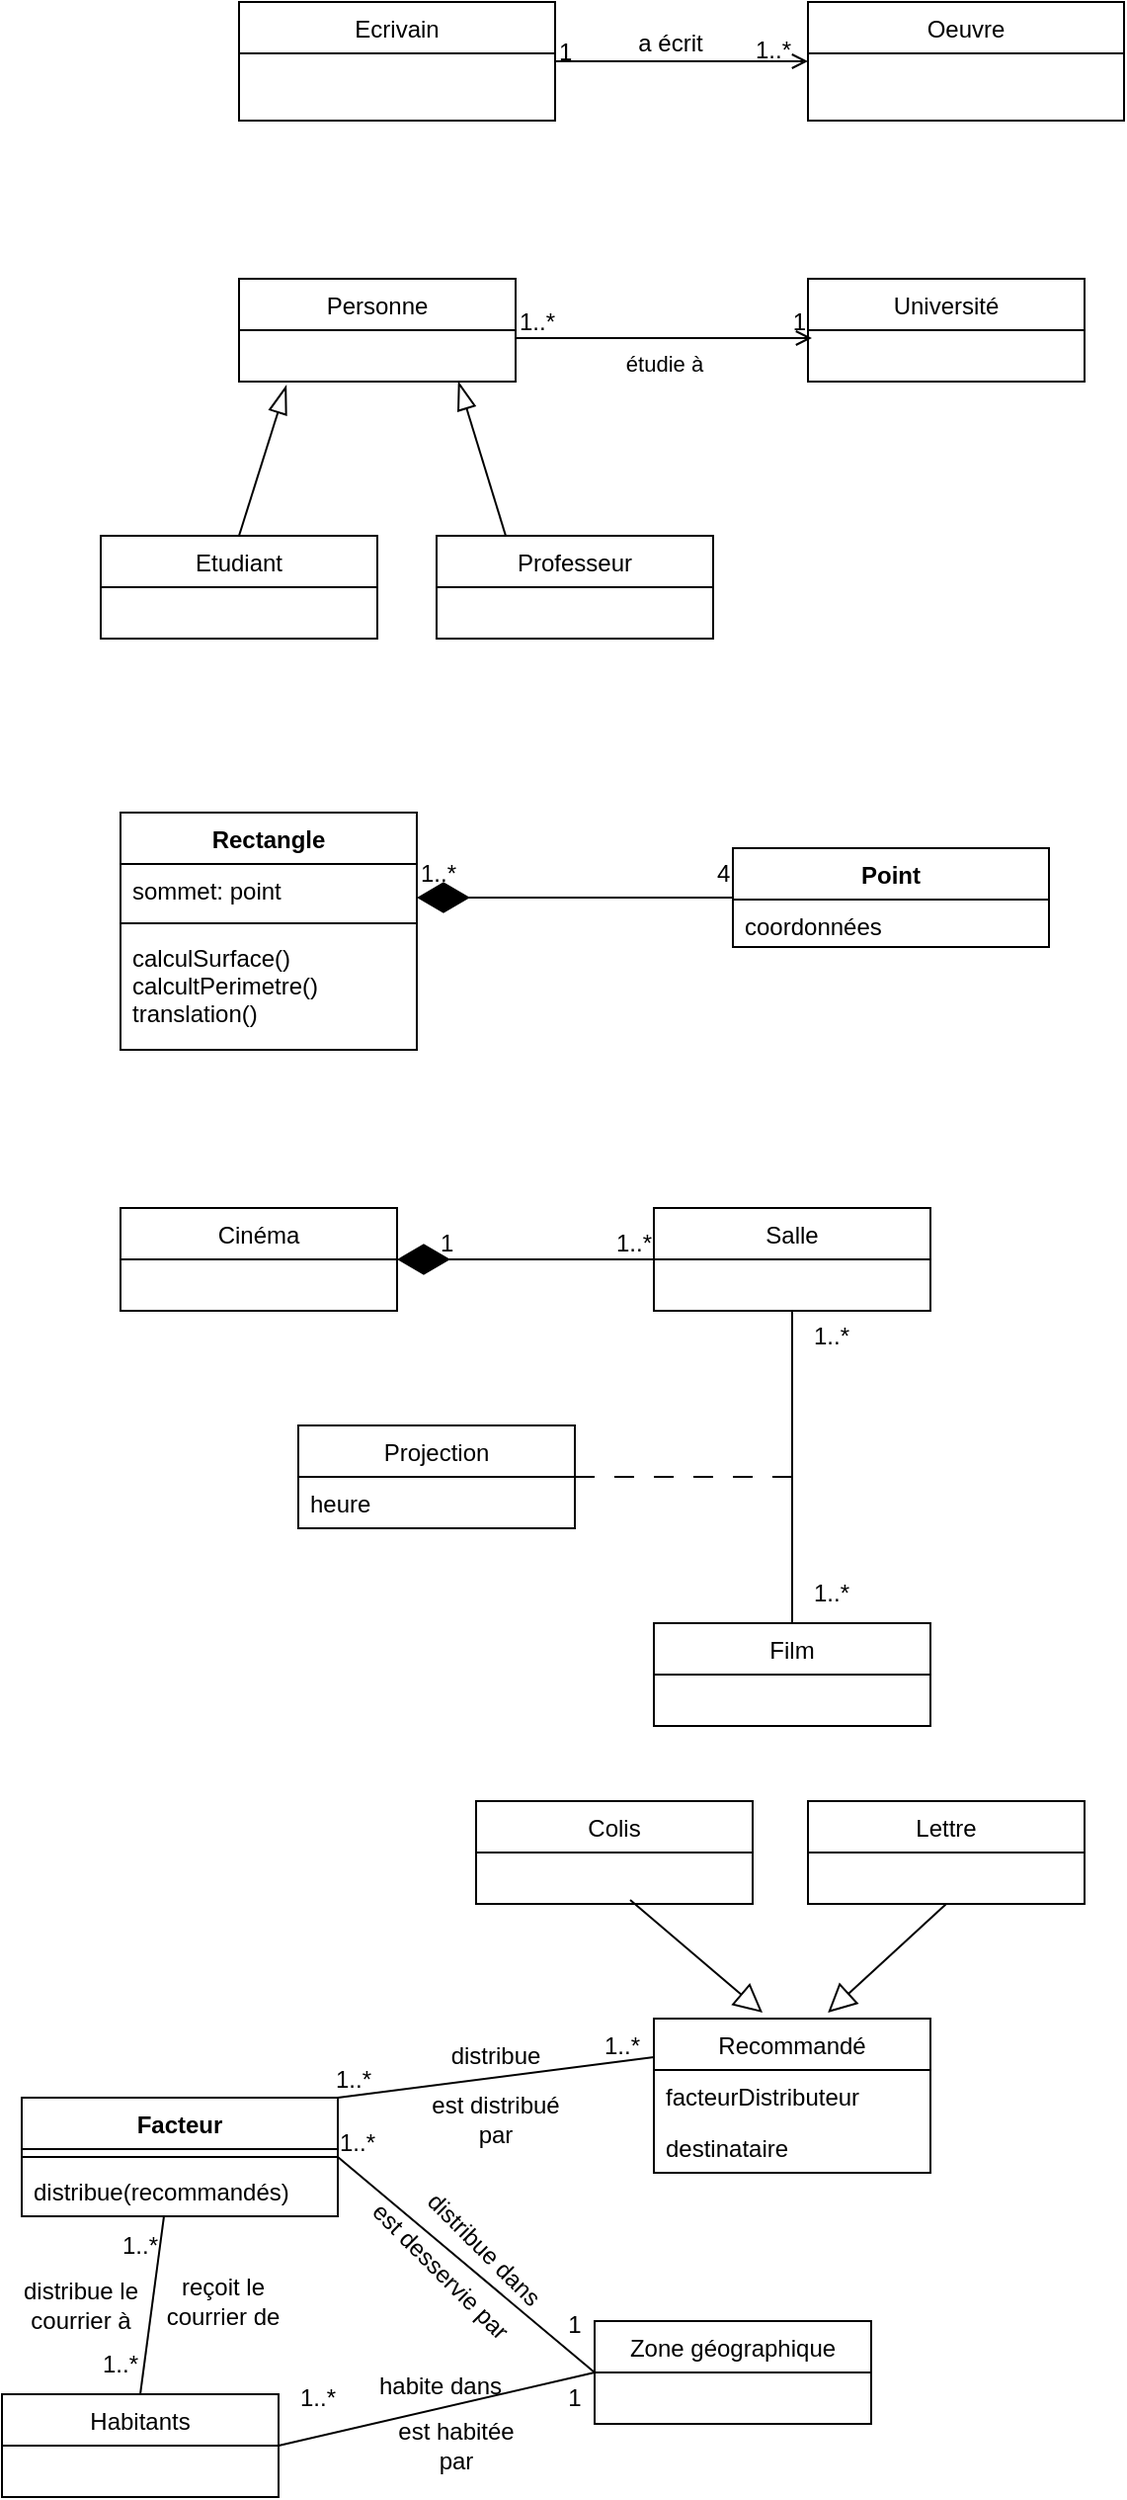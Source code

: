 <mxfile version="15.5.6" type="github">
  <diagram id="C5RBs43oDa-KdzZeNtuy" name="Page-1">
    <mxGraphModel dx="969" dy="465" grid="1" gridSize="10" guides="1" tooltips="1" connect="1" arrows="1" fold="1" page="1" pageScale="1" pageWidth="827" pageHeight="1169" math="0" shadow="0">
      <root>
        <mxCell id="WIyWlLk6GJQsqaUBKTNV-0" />
        <mxCell id="WIyWlLk6GJQsqaUBKTNV-1" parent="WIyWlLk6GJQsqaUBKTNV-0" />
        <mxCell id="zkfFHV4jXpPFQw0GAbJ--0" value="Ecrivain" style="swimlane;fontStyle=0;align=center;verticalAlign=top;childLayout=stackLayout;horizontal=1;startSize=26;horizontalStack=0;resizeParent=1;resizeLast=0;collapsible=1;marginBottom=0;rounded=0;shadow=0;strokeWidth=1;" parent="WIyWlLk6GJQsqaUBKTNV-1" vertex="1">
          <mxGeometry x="220" y="120" width="160" height="60" as="geometry">
            <mxRectangle x="230" y="140" width="160" height="26" as="alternateBounds" />
          </mxGeometry>
        </mxCell>
        <mxCell id="zkfFHV4jXpPFQw0GAbJ--17" value="Oeuvre" style="swimlane;fontStyle=0;align=center;verticalAlign=top;childLayout=stackLayout;horizontal=1;startSize=26;horizontalStack=0;resizeParent=1;resizeLast=0;collapsible=1;marginBottom=0;rounded=0;shadow=0;strokeWidth=1;" parent="WIyWlLk6GJQsqaUBKTNV-1" vertex="1">
          <mxGeometry x="508" y="120" width="160" height="60" as="geometry">
            <mxRectangle x="550" y="140" width="160" height="26" as="alternateBounds" />
          </mxGeometry>
        </mxCell>
        <mxCell id="zkfFHV4jXpPFQw0GAbJ--26" value="" style="endArrow=open;shadow=0;strokeWidth=1;rounded=0;endFill=0;edgeStyle=elbowEdgeStyle;elbow=vertical;" parent="WIyWlLk6GJQsqaUBKTNV-1" source="zkfFHV4jXpPFQw0GAbJ--0" target="zkfFHV4jXpPFQw0GAbJ--17" edge="1">
          <mxGeometry x="0.5" y="41" relative="1" as="geometry">
            <mxPoint x="380" y="192" as="sourcePoint" />
            <mxPoint x="540" y="192" as="targetPoint" />
            <mxPoint x="-40" y="32" as="offset" />
          </mxGeometry>
        </mxCell>
        <mxCell id="zkfFHV4jXpPFQw0GAbJ--27" value="1" style="resizable=0;align=left;verticalAlign=bottom;labelBackgroundColor=none;fontSize=12;" parent="zkfFHV4jXpPFQw0GAbJ--26" connectable="0" vertex="1">
          <mxGeometry x="-1" relative="1" as="geometry">
            <mxPoint y="4" as="offset" />
          </mxGeometry>
        </mxCell>
        <mxCell id="zkfFHV4jXpPFQw0GAbJ--28" value="1..*" style="resizable=0;align=right;verticalAlign=bottom;labelBackgroundColor=none;fontSize=12;" parent="zkfFHV4jXpPFQw0GAbJ--26" connectable="0" vertex="1">
          <mxGeometry x="1" relative="1" as="geometry">
            <mxPoint x="-7" y="3" as="offset" />
          </mxGeometry>
        </mxCell>
        <mxCell id="zkfFHV4jXpPFQw0GAbJ--29" value="a écrit" style="text;html=1;resizable=0;points=[];;align=center;verticalAlign=middle;labelBackgroundColor=none;rounded=0;shadow=0;strokeWidth=1;fontSize=12;" parent="zkfFHV4jXpPFQw0GAbJ--26" vertex="1" connectable="0">
          <mxGeometry x="0.5" y="49" relative="1" as="geometry">
            <mxPoint x="-38" y="40" as="offset" />
          </mxGeometry>
        </mxCell>
        <mxCell id="1n5dgI1MQ3kSGR1qK4vU-0" value="Personne" style="swimlane;fontStyle=0;childLayout=stackLayout;horizontal=1;startSize=26;fillColor=none;horizontalStack=0;resizeParent=1;resizeParentMax=0;resizeLast=0;collapsible=1;marginBottom=0;" vertex="1" parent="WIyWlLk6GJQsqaUBKTNV-1">
          <mxGeometry x="220" y="260" width="140" height="52" as="geometry" />
        </mxCell>
        <mxCell id="1n5dgI1MQ3kSGR1qK4vU-4" value="Université" style="swimlane;fontStyle=0;childLayout=stackLayout;horizontal=1;startSize=26;fillColor=none;horizontalStack=0;resizeParent=1;resizeParentMax=0;resizeLast=0;collapsible=1;marginBottom=0;" vertex="1" parent="WIyWlLk6GJQsqaUBKTNV-1">
          <mxGeometry x="508" y="260" width="140" height="52" as="geometry" />
        </mxCell>
        <mxCell id="1n5dgI1MQ3kSGR1qK4vU-8" value="Etudiant" style="swimlane;fontStyle=0;childLayout=stackLayout;horizontal=1;startSize=26;fillColor=none;horizontalStack=0;resizeParent=1;resizeParentMax=0;resizeLast=0;collapsible=1;marginBottom=0;" vertex="1" parent="WIyWlLk6GJQsqaUBKTNV-1">
          <mxGeometry x="150" y="390" width="140" height="52" as="geometry" />
        </mxCell>
        <mxCell id="1n5dgI1MQ3kSGR1qK4vU-11" value="Professeur" style="swimlane;fontStyle=0;childLayout=stackLayout;horizontal=1;startSize=26;fillColor=none;horizontalStack=0;resizeParent=1;resizeParentMax=0;resizeLast=0;collapsible=1;marginBottom=0;" vertex="1" parent="WIyWlLk6GJQsqaUBKTNV-1">
          <mxGeometry x="320" y="390" width="140" height="52" as="geometry" />
        </mxCell>
        <mxCell id="1n5dgI1MQ3kSGR1qK4vU-14" value="" style="endArrow=blockThin;endFill=0;endSize=12;html=1;rounded=0;exitX=0.5;exitY=0;exitDx=0;exitDy=0;entryX=0.171;entryY=1.077;entryDx=0;entryDy=0;entryPerimeter=0;" edge="1" parent="WIyWlLk6GJQsqaUBKTNV-1" source="1n5dgI1MQ3kSGR1qK4vU-8">
          <mxGeometry width="160" relative="1" as="geometry">
            <mxPoint x="480" y="340" as="sourcePoint" />
            <mxPoint x="243.94" y="314.002" as="targetPoint" />
          </mxGeometry>
        </mxCell>
        <mxCell id="1n5dgI1MQ3kSGR1qK4vU-16" value="" style="endArrow=blockThin;endFill=0;endSize=12;html=1;rounded=0;exitX=0.25;exitY=0;exitDx=0;exitDy=0;entryX=0.793;entryY=1;entryDx=0;entryDy=0;entryPerimeter=0;" edge="1" parent="WIyWlLk6GJQsqaUBKTNV-1" source="1n5dgI1MQ3kSGR1qK4vU-11">
          <mxGeometry width="160" relative="1" as="geometry">
            <mxPoint x="230" y="400" as="sourcePoint" />
            <mxPoint x="331.02" y="312" as="targetPoint" />
          </mxGeometry>
        </mxCell>
        <mxCell id="1n5dgI1MQ3kSGR1qK4vU-17" value="étudie à" style="endArrow=open;html=1;rounded=0;align=center;verticalAlign=top;endFill=0;labelBackgroundColor=none;" edge="1" parent="WIyWlLk6GJQsqaUBKTNV-1">
          <mxGeometry relative="1" as="geometry">
            <mxPoint x="360" y="290" as="sourcePoint" />
            <mxPoint x="510" y="290" as="targetPoint" />
          </mxGeometry>
        </mxCell>
        <mxCell id="1n5dgI1MQ3kSGR1qK4vU-18" value="1..*" style="resizable=0;html=1;align=left;verticalAlign=bottom;labelBackgroundColor=none;" connectable="0" vertex="1" parent="1n5dgI1MQ3kSGR1qK4vU-17">
          <mxGeometry x="-1" relative="1" as="geometry" />
        </mxCell>
        <mxCell id="1n5dgI1MQ3kSGR1qK4vU-19" value="1" style="resizable=0;html=1;align=right;verticalAlign=bottom;labelBackgroundColor=none;" connectable="0" vertex="1" parent="1n5dgI1MQ3kSGR1qK4vU-17">
          <mxGeometry x="1" relative="1" as="geometry">
            <mxPoint x="-3" as="offset" />
          </mxGeometry>
        </mxCell>
        <mxCell id="1n5dgI1MQ3kSGR1qK4vU-28" value="" style="endArrow=diamondThin;endFill=1;endSize=24;html=1;rounded=0;exitX=0;exitY=0.5;exitDx=0;exitDy=0;entryX=1;entryY=0.5;entryDx=0;entryDy=0;" edge="1" parent="WIyWlLk6GJQsqaUBKTNV-1" source="1n5dgI1MQ3kSGR1qK4vU-29">
          <mxGeometry width="160" relative="1" as="geometry">
            <mxPoint x="310" y="580" as="sourcePoint" />
            <mxPoint x="310" y="573" as="targetPoint" />
            <Array as="points">
              <mxPoint x="310" y="573" />
            </Array>
          </mxGeometry>
        </mxCell>
        <mxCell id="1n5dgI1MQ3kSGR1qK4vU-29" value="Point" style="swimlane;fontStyle=1;align=center;verticalAlign=top;childLayout=stackLayout;horizontal=1;startSize=26;horizontalStack=0;resizeParent=1;resizeParentMax=0;resizeLast=0;collapsible=1;marginBottom=0;" vertex="1" parent="WIyWlLk6GJQsqaUBKTNV-1">
          <mxGeometry x="470" y="548" width="160" height="50" as="geometry" />
        </mxCell>
        <mxCell id="1n5dgI1MQ3kSGR1qK4vU-30" value="coordonnées" style="text;strokeColor=none;fillColor=none;align=left;verticalAlign=top;spacingLeft=4;spacingRight=4;overflow=hidden;rotatable=0;points=[[0,0.5],[1,0.5]];portConstraint=eastwest;" vertex="1" parent="1n5dgI1MQ3kSGR1qK4vU-29">
          <mxGeometry y="26" width="160" height="24" as="geometry" />
        </mxCell>
        <mxCell id="1n5dgI1MQ3kSGR1qK4vU-33" value="1..*" style="resizable=0;html=1;align=left;verticalAlign=bottom;labelBackgroundColor=none;" connectable="0" vertex="1" parent="WIyWlLk6GJQsqaUBKTNV-1">
          <mxGeometry x="310" y="569" as="geometry" />
        </mxCell>
        <mxCell id="1n5dgI1MQ3kSGR1qK4vU-34" value="4" style="resizable=0;html=1;align=left;verticalAlign=bottom;labelBackgroundColor=none;direction=west;" connectable="0" vertex="1" parent="WIyWlLk6GJQsqaUBKTNV-1">
          <mxGeometry x="460" y="569" as="geometry" />
        </mxCell>
        <mxCell id="1n5dgI1MQ3kSGR1qK4vU-43" value="Rectangle" style="swimlane;fontStyle=1;align=center;verticalAlign=top;childLayout=stackLayout;horizontal=1;startSize=26;horizontalStack=0;resizeParent=1;resizeParentMax=0;resizeLast=0;collapsible=1;marginBottom=0;" vertex="1" parent="WIyWlLk6GJQsqaUBKTNV-1">
          <mxGeometry x="160" y="530" width="150" height="120" as="geometry" />
        </mxCell>
        <mxCell id="1n5dgI1MQ3kSGR1qK4vU-44" value="sommet: point" style="text;strokeColor=none;fillColor=none;align=left;verticalAlign=top;spacingLeft=4;spacingRight=4;overflow=hidden;rotatable=0;points=[[0,0.5],[1,0.5]];portConstraint=eastwest;" vertex="1" parent="1n5dgI1MQ3kSGR1qK4vU-43">
          <mxGeometry y="26" width="150" height="26" as="geometry" />
        </mxCell>
        <mxCell id="1n5dgI1MQ3kSGR1qK4vU-45" value="" style="line;strokeWidth=1;fillColor=none;align=left;verticalAlign=middle;spacingTop=-1;spacingLeft=3;spacingRight=3;rotatable=0;labelPosition=right;points=[];portConstraint=eastwest;" vertex="1" parent="1n5dgI1MQ3kSGR1qK4vU-43">
          <mxGeometry y="52" width="150" height="8" as="geometry" />
        </mxCell>
        <mxCell id="1n5dgI1MQ3kSGR1qK4vU-46" value="calculSurface()&#xa;calcultPerimetre()&#xa;translation()&#xa;" style="text;strokeColor=none;fillColor=none;align=left;verticalAlign=top;spacingLeft=4;spacingRight=4;overflow=hidden;rotatable=0;points=[[0,0.5],[1,0.5]];portConstraint=eastwest;" vertex="1" parent="1n5dgI1MQ3kSGR1qK4vU-43">
          <mxGeometry y="60" width="150" height="60" as="geometry" />
        </mxCell>
        <mxCell id="1n5dgI1MQ3kSGR1qK4vU-47" value="Cinéma" style="swimlane;fontStyle=0;childLayout=stackLayout;horizontal=1;startSize=26;fillColor=none;horizontalStack=0;resizeParent=1;resizeParentMax=0;resizeLast=0;collapsible=1;marginBottom=0;" vertex="1" parent="WIyWlLk6GJQsqaUBKTNV-1">
          <mxGeometry x="160" y="730" width="140" height="52" as="geometry" />
        </mxCell>
        <mxCell id="1n5dgI1MQ3kSGR1qK4vU-51" value="Film" style="swimlane;fontStyle=0;childLayout=stackLayout;horizontal=1;startSize=26;fillColor=none;horizontalStack=0;resizeParent=1;resizeParentMax=0;resizeLast=0;collapsible=1;marginBottom=0;" vertex="1" parent="WIyWlLk6GJQsqaUBKTNV-1">
          <mxGeometry x="430" y="940" width="140" height="52" as="geometry" />
        </mxCell>
        <mxCell id="1n5dgI1MQ3kSGR1qK4vU-55" value="Salle" style="swimlane;fontStyle=0;childLayout=stackLayout;horizontal=1;startSize=26;fillColor=none;horizontalStack=0;resizeParent=1;resizeParentMax=0;resizeLast=0;collapsible=1;marginBottom=0;" vertex="1" parent="WIyWlLk6GJQsqaUBKTNV-1">
          <mxGeometry x="430" y="730" width="140" height="52" as="geometry" />
        </mxCell>
        <mxCell id="1n5dgI1MQ3kSGR1qK4vU-69" value="" style="endArrow=diamondThin;endFill=1;endSize=24;html=1;rounded=0;entryX=1;entryY=0.5;entryDx=0;entryDy=0;" edge="1" parent="1n5dgI1MQ3kSGR1qK4vU-55" target="1n5dgI1MQ3kSGR1qK4vU-47">
          <mxGeometry width="160" relative="1" as="geometry">
            <mxPoint x="2" y="26" as="sourcePoint" />
            <mxPoint x="162" y="30" as="targetPoint" />
          </mxGeometry>
        </mxCell>
        <mxCell id="1n5dgI1MQ3kSGR1qK4vU-63" value="Projection" style="swimlane;fontStyle=0;childLayout=stackLayout;horizontal=1;startSize=26;fillColor=none;horizontalStack=0;resizeParent=1;resizeParentMax=0;resizeLast=0;collapsible=1;marginBottom=0;" vertex="1" parent="WIyWlLk6GJQsqaUBKTNV-1">
          <mxGeometry x="250" y="840" width="140" height="52" as="geometry" />
        </mxCell>
        <mxCell id="1n5dgI1MQ3kSGR1qK4vU-64" value="heure" style="text;strokeColor=none;fillColor=none;align=left;verticalAlign=top;spacingLeft=4;spacingRight=4;overflow=hidden;rotatable=0;points=[[0,0.5],[1,0.5]];portConstraint=eastwest;" vertex="1" parent="1n5dgI1MQ3kSGR1qK4vU-63">
          <mxGeometry y="26" width="140" height="26" as="geometry" />
        </mxCell>
        <mxCell id="1n5dgI1MQ3kSGR1qK4vU-70" value="" style="resizable=0;html=1;align=left;verticalAlign=bottom;labelBackgroundColor=none;direction=west;" connectable="0" vertex="1" parent="WIyWlLk6GJQsqaUBKTNV-1">
          <mxGeometry x="470" y="571" as="geometry">
            <mxPoint x="-58" y="179" as="offset" />
          </mxGeometry>
        </mxCell>
        <mxCell id="1n5dgI1MQ3kSGR1qK4vU-71" value="1" style="resizable=0;html=1;align=left;verticalAlign=bottom;labelBackgroundColor=none;" connectable="0" vertex="1" parent="WIyWlLk6GJQsqaUBKTNV-1">
          <mxGeometry x="320" y="756" as="geometry" />
        </mxCell>
        <mxCell id="1n5dgI1MQ3kSGR1qK4vU-73" value="1..*" style="text;html=1;strokeColor=none;fillColor=none;align=center;verticalAlign=middle;whiteSpace=wrap;rounded=0;" vertex="1" parent="WIyWlLk6GJQsqaUBKTNV-1">
          <mxGeometry x="390" y="733" width="60" height="30" as="geometry" />
        </mxCell>
        <mxCell id="1n5dgI1MQ3kSGR1qK4vU-80" value="" style="endArrow=none;startArrow=none;endFill=0;startFill=0;endSize=8;html=1;verticalAlign=bottom;labelBackgroundColor=none;strokeWidth=1;rounded=0;entryX=0.5;entryY=0;entryDx=0;entryDy=0;exitX=0.5;exitY=1;exitDx=0;exitDy=0;" edge="1" parent="WIyWlLk6GJQsqaUBKTNV-1" source="1n5dgI1MQ3kSGR1qK4vU-55" target="1n5dgI1MQ3kSGR1qK4vU-51">
          <mxGeometry width="160" relative="1" as="geometry">
            <mxPoint x="480" y="780" as="sourcePoint" />
            <mxPoint x="640" y="780" as="targetPoint" />
          </mxGeometry>
        </mxCell>
        <mxCell id="1n5dgI1MQ3kSGR1qK4vU-82" value="" style="endArrow=none;startArrow=none;endFill=0;startFill=0;endSize=8;html=1;verticalAlign=bottom;dashed=1;labelBackgroundColor=none;dashPattern=10 10;rounded=0;strokeWidth=1;exitX=1;exitY=0.5;exitDx=0;exitDy=0;" edge="1" parent="WIyWlLk6GJQsqaUBKTNV-1" source="1n5dgI1MQ3kSGR1qK4vU-63">
          <mxGeometry width="160" relative="1" as="geometry">
            <mxPoint x="430" y="865.5" as="sourcePoint" />
            <mxPoint x="500" y="866" as="targetPoint" />
          </mxGeometry>
        </mxCell>
        <mxCell id="1n5dgI1MQ3kSGR1qK4vU-84" value="1..*" style="text;html=1;strokeColor=none;fillColor=none;align=center;verticalAlign=middle;whiteSpace=wrap;rounded=0;" vertex="1" parent="WIyWlLk6GJQsqaUBKTNV-1">
          <mxGeometry x="490" y="780" width="60" height="30" as="geometry" />
        </mxCell>
        <mxCell id="1n5dgI1MQ3kSGR1qK4vU-85" value="1..*" style="text;html=1;strokeColor=none;fillColor=none;align=center;verticalAlign=middle;whiteSpace=wrap;rounded=0;" vertex="1" parent="WIyWlLk6GJQsqaUBKTNV-1">
          <mxGeometry x="490" y="910" width="60" height="30" as="geometry" />
        </mxCell>
        <mxCell id="1n5dgI1MQ3kSGR1qK4vU-86" value="Facteur" style="swimlane;fontStyle=1;align=center;verticalAlign=top;childLayout=stackLayout;horizontal=1;startSize=26;horizontalStack=0;resizeParent=1;resizeParentMax=0;resizeLast=0;collapsible=1;marginBottom=0;" vertex="1" parent="WIyWlLk6GJQsqaUBKTNV-1">
          <mxGeometry x="110" y="1180" width="160" height="60" as="geometry" />
        </mxCell>
        <mxCell id="1n5dgI1MQ3kSGR1qK4vU-88" value="" style="line;strokeWidth=1;fillColor=none;align=left;verticalAlign=middle;spacingTop=-1;spacingLeft=3;spacingRight=3;rotatable=0;labelPosition=right;points=[];portConstraint=eastwest;" vertex="1" parent="1n5dgI1MQ3kSGR1qK4vU-86">
          <mxGeometry y="26" width="160" height="8" as="geometry" />
        </mxCell>
        <mxCell id="1n5dgI1MQ3kSGR1qK4vU-89" value="distribue(recommandés)" style="text;strokeColor=none;fillColor=none;align=left;verticalAlign=top;spacingLeft=4;spacingRight=4;overflow=hidden;rotatable=0;points=[[0,0.5],[1,0.5]];portConstraint=eastwest;" vertex="1" parent="1n5dgI1MQ3kSGR1qK4vU-86">
          <mxGeometry y="34" width="160" height="26" as="geometry" />
        </mxCell>
        <mxCell id="1n5dgI1MQ3kSGR1qK4vU-94" value="Habitants" style="swimlane;fontStyle=0;childLayout=stackLayout;horizontal=1;startSize=26;fillColor=none;horizontalStack=0;resizeParent=1;resizeParentMax=0;resizeLast=0;collapsible=1;marginBottom=0;" vertex="1" parent="WIyWlLk6GJQsqaUBKTNV-1">
          <mxGeometry x="100" y="1330" width="140" height="52" as="geometry" />
        </mxCell>
        <mxCell id="1n5dgI1MQ3kSGR1qK4vU-98" value="Zone géographique" style="swimlane;fontStyle=0;childLayout=stackLayout;horizontal=1;startSize=26;fillColor=none;horizontalStack=0;resizeParent=1;resizeParentMax=0;resizeLast=0;collapsible=1;marginBottom=0;" vertex="1" parent="WIyWlLk6GJQsqaUBKTNV-1">
          <mxGeometry x="400" y="1293" width="140" height="52" as="geometry" />
        </mxCell>
        <mxCell id="1n5dgI1MQ3kSGR1qK4vU-102" value="Lettre" style="swimlane;fontStyle=0;childLayout=stackLayout;horizontal=1;startSize=26;fillColor=none;horizontalStack=0;resizeParent=1;resizeParentMax=0;resizeLast=0;collapsible=1;marginBottom=0;" vertex="1" parent="WIyWlLk6GJQsqaUBKTNV-1">
          <mxGeometry x="508" y="1030" width="140" height="52" as="geometry" />
        </mxCell>
        <mxCell id="1n5dgI1MQ3kSGR1qK4vU-105" value="Colis" style="swimlane;fontStyle=0;childLayout=stackLayout;horizontal=1;startSize=26;fillColor=none;horizontalStack=0;resizeParent=1;resizeParentMax=0;resizeLast=0;collapsible=1;marginBottom=0;" vertex="1" parent="WIyWlLk6GJQsqaUBKTNV-1">
          <mxGeometry x="340" y="1030" width="140" height="52" as="geometry" />
        </mxCell>
        <mxCell id="1n5dgI1MQ3kSGR1qK4vU-106" value="" style="endArrow=block;endFill=0;endSize=12;html=1;rounded=0;strokeWidth=1;entryX=0.393;entryY=-0.038;entryDx=0;entryDy=0;entryPerimeter=0;" edge="1" parent="1n5dgI1MQ3kSGR1qK4vU-105" target="1n5dgI1MQ3kSGR1qK4vU-110">
          <mxGeometry width="160" relative="1" as="geometry">
            <mxPoint x="78" y="50" as="sourcePoint" />
            <mxPoint x="180" y="100" as="targetPoint" />
          </mxGeometry>
        </mxCell>
        <mxCell id="1n5dgI1MQ3kSGR1qK4vU-108" value="" style="endArrow=block;endFill=0;endSize=12;html=1;rounded=0;strokeWidth=1;entryX=0.629;entryY=-0.038;entryDx=0;entryDy=0;exitX=0.5;exitY=1;exitDx=0;exitDy=0;entryPerimeter=0;" edge="1" parent="WIyWlLk6GJQsqaUBKTNV-1" source="1n5dgI1MQ3kSGR1qK4vU-102" target="1n5dgI1MQ3kSGR1qK4vU-110">
          <mxGeometry width="160" relative="1" as="geometry">
            <mxPoint x="358" y="1090" as="sourcePoint" />
            <mxPoint x="449" y="1138" as="targetPoint" />
          </mxGeometry>
        </mxCell>
        <mxCell id="1n5dgI1MQ3kSGR1qK4vU-110" value="Recommandé" style="swimlane;fontStyle=0;childLayout=stackLayout;horizontal=1;startSize=26;fillColor=none;horizontalStack=0;resizeParent=1;resizeParentMax=0;resizeLast=0;collapsible=1;marginBottom=0;" vertex="1" parent="WIyWlLk6GJQsqaUBKTNV-1">
          <mxGeometry x="430" y="1140" width="140" height="78" as="geometry" />
        </mxCell>
        <mxCell id="1n5dgI1MQ3kSGR1qK4vU-111" value="facteurDistributeur" style="text;strokeColor=none;fillColor=none;align=left;verticalAlign=top;spacingLeft=4;spacingRight=4;overflow=hidden;rotatable=0;points=[[0,0.5],[1,0.5]];portConstraint=eastwest;" vertex="1" parent="1n5dgI1MQ3kSGR1qK4vU-110">
          <mxGeometry y="26" width="140" height="26" as="geometry" />
        </mxCell>
        <mxCell id="1n5dgI1MQ3kSGR1qK4vU-113" value="destinataire" style="text;strokeColor=none;fillColor=none;align=left;verticalAlign=top;spacingLeft=4;spacingRight=4;overflow=hidden;rotatable=0;points=[[0,0.5],[1,0.5]];portConstraint=eastwest;" vertex="1" parent="1n5dgI1MQ3kSGR1qK4vU-110">
          <mxGeometry y="52" width="140" height="26" as="geometry" />
        </mxCell>
        <mxCell id="1n5dgI1MQ3kSGR1qK4vU-126" value="" style="endArrow=none;startArrow=none;endFill=0;startFill=0;endSize=8;html=1;verticalAlign=bottom;labelBackgroundColor=none;strokeWidth=1;rounded=0;entryX=0;entryY=0.5;entryDx=0;entryDy=0;" edge="1" parent="WIyWlLk6GJQsqaUBKTNV-1">
          <mxGeometry width="160" relative="1" as="geometry">
            <mxPoint x="270" y="1210" as="sourcePoint" />
            <mxPoint x="400" y="1319" as="targetPoint" />
          </mxGeometry>
        </mxCell>
        <mxCell id="1n5dgI1MQ3kSGR1qK4vU-127" value="1..*" style="text;html=1;strokeColor=none;fillColor=none;align=center;verticalAlign=middle;whiteSpace=wrap;rounded=0;" vertex="1" parent="WIyWlLk6GJQsqaUBKTNV-1">
          <mxGeometry x="250" y="1188" width="60" height="30" as="geometry" />
        </mxCell>
        <mxCell id="1n5dgI1MQ3kSGR1qK4vU-128" value="1" style="text;html=1;strokeColor=none;fillColor=none;align=center;verticalAlign=middle;whiteSpace=wrap;rounded=0;" vertex="1" parent="WIyWlLk6GJQsqaUBKTNV-1">
          <mxGeometry x="360" y="1280" width="60" height="30" as="geometry" />
        </mxCell>
        <mxCell id="1n5dgI1MQ3kSGR1qK4vU-129" value="distribue dans" style="text;html=1;strokeColor=none;fillColor=none;align=center;verticalAlign=middle;whiteSpace=wrap;rounded=0;rotation=45;" vertex="1" parent="WIyWlLk6GJQsqaUBKTNV-1">
          <mxGeometry x="304" y="1242" width="80" height="30" as="geometry" />
        </mxCell>
        <mxCell id="1n5dgI1MQ3kSGR1qK4vU-130" value="est desservie par" style="text;html=1;strokeColor=none;fillColor=none;align=center;verticalAlign=middle;whiteSpace=wrap;rounded=0;rotation=45;" vertex="1" parent="WIyWlLk6GJQsqaUBKTNV-1">
          <mxGeometry x="272" y="1253" width="100" height="30" as="geometry" />
        </mxCell>
        <mxCell id="1n5dgI1MQ3kSGR1qK4vU-132" value="" style="endArrow=none;html=1;rounded=0;strokeWidth=1;exitX=1;exitY=0.5;exitDx=0;exitDy=0;entryX=0;entryY=0.5;entryDx=0;entryDy=0;" edge="1" parent="WIyWlLk6GJQsqaUBKTNV-1" source="1n5dgI1MQ3kSGR1qK4vU-94">
          <mxGeometry width="50" height="50" relative="1" as="geometry">
            <mxPoint x="250" y="1390" as="sourcePoint" />
            <mxPoint x="400" y="1319" as="targetPoint" />
          </mxGeometry>
        </mxCell>
        <mxCell id="1n5dgI1MQ3kSGR1qK4vU-133" value="1..*" style="text;html=1;strokeColor=none;fillColor=none;align=center;verticalAlign=middle;whiteSpace=wrap;rounded=0;" vertex="1" parent="WIyWlLk6GJQsqaUBKTNV-1">
          <mxGeometry x="230" y="1317" width="60" height="30" as="geometry" />
        </mxCell>
        <mxCell id="1n5dgI1MQ3kSGR1qK4vU-134" value="1" style="text;html=1;strokeColor=none;fillColor=none;align=center;verticalAlign=middle;whiteSpace=wrap;rounded=0;" vertex="1" parent="WIyWlLk6GJQsqaUBKTNV-1">
          <mxGeometry x="360" y="1317" width="60" height="30" as="geometry" />
        </mxCell>
        <mxCell id="1n5dgI1MQ3kSGR1qK4vU-135" value="est habitée par" style="text;html=1;strokeColor=none;fillColor=none;align=center;verticalAlign=middle;whiteSpace=wrap;rounded=0;" vertex="1" parent="WIyWlLk6GJQsqaUBKTNV-1">
          <mxGeometry x="290" y="1341" width="80" height="30" as="geometry" />
        </mxCell>
        <mxCell id="1n5dgI1MQ3kSGR1qK4vU-136" value="habite dans" style="text;html=1;strokeColor=none;fillColor=none;align=center;verticalAlign=middle;whiteSpace=wrap;rounded=0;" vertex="1" parent="WIyWlLk6GJQsqaUBKTNV-1">
          <mxGeometry x="282" y="1311" width="80" height="30" as="geometry" />
        </mxCell>
        <mxCell id="1n5dgI1MQ3kSGR1qK4vU-137" value="" style="endArrow=none;startArrow=none;endFill=0;startFill=0;endSize=8;html=1;verticalAlign=bottom;labelBackgroundColor=none;strokeWidth=1;rounded=0;entryX=0;entryY=0.25;entryDx=0;entryDy=0;exitX=1;exitY=0;exitDx=0;exitDy=0;" edge="1" parent="WIyWlLk6GJQsqaUBKTNV-1" source="1n5dgI1MQ3kSGR1qK4vU-86" target="1n5dgI1MQ3kSGR1qK4vU-110">
          <mxGeometry width="160" relative="1" as="geometry">
            <mxPoint x="280" y="1220" as="sourcePoint" />
            <mxPoint x="410" y="1329" as="targetPoint" />
          </mxGeometry>
        </mxCell>
        <mxCell id="1n5dgI1MQ3kSGR1qK4vU-138" value="est distribué par" style="text;html=1;strokeColor=none;fillColor=none;align=center;verticalAlign=middle;whiteSpace=wrap;rounded=0;" vertex="1" parent="WIyWlLk6GJQsqaUBKTNV-1">
          <mxGeometry x="310" y="1176" width="80" height="30" as="geometry" />
        </mxCell>
        <mxCell id="1n5dgI1MQ3kSGR1qK4vU-139" value="distribue" style="text;html=1;strokeColor=none;fillColor=none;align=center;verticalAlign=middle;whiteSpace=wrap;rounded=0;" vertex="1" parent="WIyWlLk6GJQsqaUBKTNV-1">
          <mxGeometry x="320" y="1144" width="60" height="30" as="geometry" />
        </mxCell>
        <mxCell id="1n5dgI1MQ3kSGR1qK4vU-140" value="1..*" style="text;html=1;strokeColor=none;fillColor=none;align=center;verticalAlign=middle;whiteSpace=wrap;rounded=0;" vertex="1" parent="WIyWlLk6GJQsqaUBKTNV-1">
          <mxGeometry x="248" y="1156" width="60" height="30" as="geometry" />
        </mxCell>
        <mxCell id="1n5dgI1MQ3kSGR1qK4vU-141" value="1..*" style="text;html=1;strokeColor=none;fillColor=none;align=center;verticalAlign=middle;whiteSpace=wrap;rounded=0;" vertex="1" parent="WIyWlLk6GJQsqaUBKTNV-1">
          <mxGeometry x="384" y="1139" width="60" height="30" as="geometry" />
        </mxCell>
        <mxCell id="1n5dgI1MQ3kSGR1qK4vU-144" style="edgeStyle=orthogonalEdgeStyle;rounded=0;orthogonalLoop=1;jettySize=auto;html=1;exitX=0.5;exitY=1;exitDx=0;exitDy=0;endArrow=open;endFill=0;strokeWidth=1;" edge="1" parent="WIyWlLk6GJQsqaUBKTNV-1" source="1n5dgI1MQ3kSGR1qK4vU-139" target="1n5dgI1MQ3kSGR1qK4vU-139">
          <mxGeometry relative="1" as="geometry" />
        </mxCell>
        <mxCell id="1n5dgI1MQ3kSGR1qK4vU-145" value="" style="endArrow=none;html=1;rounded=0;strokeWidth=1;exitX=0.5;exitY=0;exitDx=0;exitDy=0;entryX=0.45;entryY=1;entryDx=0;entryDy=0;entryPerimeter=0;" edge="1" parent="WIyWlLk6GJQsqaUBKTNV-1" source="1n5dgI1MQ3kSGR1qK4vU-94" target="1n5dgI1MQ3kSGR1qK4vU-89">
          <mxGeometry width="50" height="50" relative="1" as="geometry">
            <mxPoint x="160" y="1300" as="sourcePoint" />
            <mxPoint x="210" y="1250" as="targetPoint" />
          </mxGeometry>
        </mxCell>
        <mxCell id="1n5dgI1MQ3kSGR1qK4vU-146" value="1..*" style="text;html=1;strokeColor=none;fillColor=none;align=center;verticalAlign=middle;whiteSpace=wrap;rounded=0;" vertex="1" parent="WIyWlLk6GJQsqaUBKTNV-1">
          <mxGeometry x="140" y="1240" width="60" height="30" as="geometry" />
        </mxCell>
        <mxCell id="1n5dgI1MQ3kSGR1qK4vU-147" value="1..*" style="text;html=1;strokeColor=none;fillColor=none;align=center;verticalAlign=middle;whiteSpace=wrap;rounded=0;" vertex="1" parent="WIyWlLk6GJQsqaUBKTNV-1">
          <mxGeometry x="130" y="1300" width="60" height="30" as="geometry" />
        </mxCell>
        <mxCell id="1n5dgI1MQ3kSGR1qK4vU-148" value="reçoit le courrier de" style="text;html=1;strokeColor=none;fillColor=none;align=center;verticalAlign=middle;whiteSpace=wrap;rounded=0;" vertex="1" parent="WIyWlLk6GJQsqaUBKTNV-1">
          <mxGeometry x="172" y="1268" width="80" height="30" as="geometry" />
        </mxCell>
        <mxCell id="1n5dgI1MQ3kSGR1qK4vU-149" value="distribue le courrier à" style="text;html=1;strokeColor=none;fillColor=none;align=center;verticalAlign=middle;whiteSpace=wrap;rounded=0;" vertex="1" parent="WIyWlLk6GJQsqaUBKTNV-1">
          <mxGeometry x="100" y="1270" width="80" height="30" as="geometry" />
        </mxCell>
      </root>
    </mxGraphModel>
  </diagram>
</mxfile>
